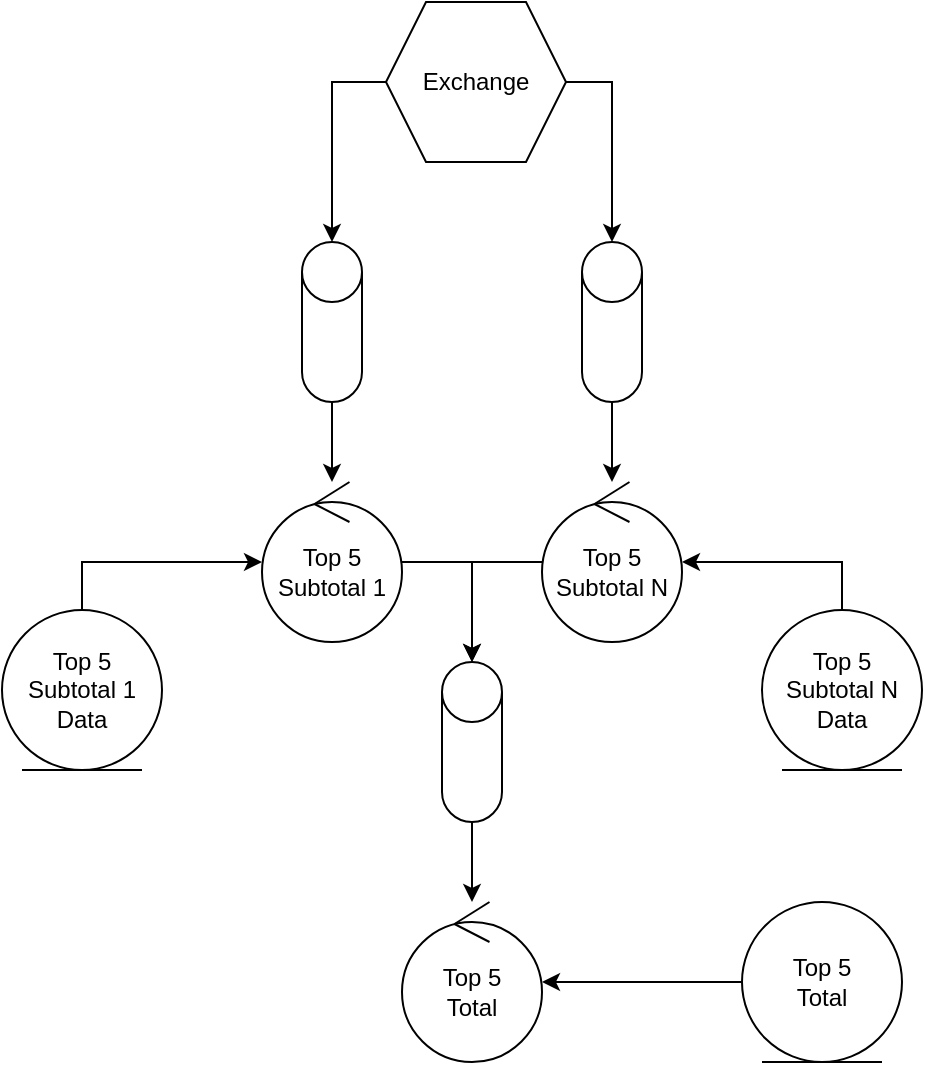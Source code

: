 <mxfile version="24.7.16">
  <diagram name="Page-1" id="cRWpz_PAS38rMKibEUz2">
    <mxGraphModel dx="1021" dy="593" grid="1" gridSize="10" guides="1" tooltips="1" connect="1" arrows="1" fold="1" page="1" pageScale="1" pageWidth="583" pageHeight="827" math="0" shadow="0">
      <root>
        <mxCell id="0" />
        <mxCell id="1" parent="0" />
        <mxCell id="aDrr3x9vKShk8wo-LBDL-30" style="edgeStyle=orthogonalEdgeStyle;rounded=0;orthogonalLoop=1;jettySize=auto;html=1;" edge="1" parent="1" source="aDrr3x9vKShk8wo-LBDL-11" target="aDrr3x9vKShk8wo-LBDL-22">
          <mxGeometry relative="1" as="geometry" />
        </mxCell>
        <mxCell id="aDrr3x9vKShk8wo-LBDL-11" value="Top 5&lt;div&gt;Subtotal 1&lt;/div&gt;" style="ellipse;shape=umlControl;whiteSpace=wrap;html=1;" vertex="1" parent="1">
          <mxGeometry x="140" y="270" width="70" height="80" as="geometry" />
        </mxCell>
        <mxCell id="aDrr3x9vKShk8wo-LBDL-31" style="edgeStyle=orthogonalEdgeStyle;rounded=0;orthogonalLoop=1;jettySize=auto;html=1;" edge="1" parent="1" source="aDrr3x9vKShk8wo-LBDL-12" target="aDrr3x9vKShk8wo-LBDL-22">
          <mxGeometry relative="1" as="geometry" />
        </mxCell>
        <mxCell id="aDrr3x9vKShk8wo-LBDL-12" value="Top 5&lt;div&gt;Subtotal N&lt;/div&gt;" style="ellipse;shape=umlControl;whiteSpace=wrap;html=1;" vertex="1" parent="1">
          <mxGeometry x="280" y="270" width="70" height="80" as="geometry" />
        </mxCell>
        <mxCell id="aDrr3x9vKShk8wo-LBDL-15" style="edgeStyle=orthogonalEdgeStyle;rounded=0;orthogonalLoop=1;jettySize=auto;html=1;" edge="1" parent="1" source="aDrr3x9vKShk8wo-LBDL-14" target="aDrr3x9vKShk8wo-LBDL-12">
          <mxGeometry relative="1" as="geometry">
            <Array as="points">
              <mxPoint x="430" y="310" />
            </Array>
          </mxGeometry>
        </mxCell>
        <mxCell id="aDrr3x9vKShk8wo-LBDL-14" value="Top 5&lt;br&gt;&lt;div&gt;&lt;span style=&quot;background-color: initial;&quot;&gt;Subtotal&lt;/span&gt;&amp;nbsp;N&lt;/div&gt;&lt;div&gt;Data&lt;/div&gt;" style="ellipse;shape=umlEntity;whiteSpace=wrap;html=1;" vertex="1" parent="1">
          <mxGeometry x="390" y="334" width="80" height="80" as="geometry" />
        </mxCell>
        <mxCell id="aDrr3x9vKShk8wo-LBDL-18" style="edgeStyle=orthogonalEdgeStyle;rounded=0;orthogonalLoop=1;jettySize=auto;html=1;" edge="1" parent="1" source="aDrr3x9vKShk8wo-LBDL-16" target="aDrr3x9vKShk8wo-LBDL-11">
          <mxGeometry relative="1" as="geometry">
            <Array as="points">
              <mxPoint x="50" y="310" />
            </Array>
          </mxGeometry>
        </mxCell>
        <mxCell id="aDrr3x9vKShk8wo-LBDL-16" value="Top 5&lt;br&gt;&lt;div&gt;&lt;span style=&quot;background-color: initial;&quot;&gt;Subtotal&lt;/span&gt;&amp;nbsp;1&lt;/div&gt;&lt;div&gt;Data&lt;/div&gt;" style="ellipse;shape=umlEntity;whiteSpace=wrap;html=1;" vertex="1" parent="1">
          <mxGeometry x="10" y="334" width="80" height="80" as="geometry" />
        </mxCell>
        <mxCell id="aDrr3x9vKShk8wo-LBDL-19" value="Top 5&lt;div&gt;Total&lt;/div&gt;" style="ellipse;shape=umlControl;whiteSpace=wrap;html=1;" vertex="1" parent="1">
          <mxGeometry x="210" y="480" width="70" height="80" as="geometry" />
        </mxCell>
        <mxCell id="aDrr3x9vKShk8wo-LBDL-21" style="edgeStyle=orthogonalEdgeStyle;rounded=0;orthogonalLoop=1;jettySize=auto;html=1;" edge="1" parent="1" source="aDrr3x9vKShk8wo-LBDL-20" target="aDrr3x9vKShk8wo-LBDL-19">
          <mxGeometry relative="1" as="geometry" />
        </mxCell>
        <mxCell id="aDrr3x9vKShk8wo-LBDL-20" value="Top 5&lt;div&gt;Total&lt;/div&gt;" style="ellipse;shape=umlEntity;whiteSpace=wrap;html=1;" vertex="1" parent="1">
          <mxGeometry x="380" y="480" width="80" height="80" as="geometry" />
        </mxCell>
        <mxCell id="aDrr3x9vKShk8wo-LBDL-25" style="edgeStyle=orthogonalEdgeStyle;rounded=0;orthogonalLoop=1;jettySize=auto;html=1;" edge="1" parent="1" source="aDrr3x9vKShk8wo-LBDL-22" target="aDrr3x9vKShk8wo-LBDL-19">
          <mxGeometry relative="1" as="geometry" />
        </mxCell>
        <mxCell id="aDrr3x9vKShk8wo-LBDL-22" value="" style="shape=cylinder3;whiteSpace=wrap;html=1;boundedLbl=1;backgroundOutline=1;size=15;" vertex="1" parent="1">
          <mxGeometry x="230" y="360" width="30" height="80" as="geometry" />
        </mxCell>
        <mxCell id="aDrr3x9vKShk8wo-LBDL-35" style="edgeStyle=orthogonalEdgeStyle;rounded=0;orthogonalLoop=1;jettySize=auto;html=1;" edge="1" parent="1" source="aDrr3x9vKShk8wo-LBDL-32" target="aDrr3x9vKShk8wo-LBDL-11">
          <mxGeometry relative="1" as="geometry" />
        </mxCell>
        <mxCell id="aDrr3x9vKShk8wo-LBDL-32" value="" style="shape=cylinder3;whiteSpace=wrap;html=1;boundedLbl=1;backgroundOutline=1;size=15;" vertex="1" parent="1">
          <mxGeometry x="160" y="150" width="30" height="80" as="geometry" />
        </mxCell>
        <mxCell id="aDrr3x9vKShk8wo-LBDL-34" style="edgeStyle=orthogonalEdgeStyle;rounded=0;orthogonalLoop=1;jettySize=auto;html=1;" edge="1" parent="1" source="aDrr3x9vKShk8wo-LBDL-33" target="aDrr3x9vKShk8wo-LBDL-12">
          <mxGeometry relative="1" as="geometry" />
        </mxCell>
        <mxCell id="aDrr3x9vKShk8wo-LBDL-33" value="" style="shape=cylinder3;whiteSpace=wrap;html=1;boundedLbl=1;backgroundOutline=1;size=15;" vertex="1" parent="1">
          <mxGeometry x="300" y="150" width="30" height="80" as="geometry" />
        </mxCell>
        <mxCell id="aDrr3x9vKShk8wo-LBDL-37" style="edgeStyle=orthogonalEdgeStyle;rounded=0;orthogonalLoop=1;jettySize=auto;html=1;" edge="1" parent="1" source="aDrr3x9vKShk8wo-LBDL-36" target="aDrr3x9vKShk8wo-LBDL-33">
          <mxGeometry relative="1" as="geometry" />
        </mxCell>
        <mxCell id="aDrr3x9vKShk8wo-LBDL-38" style="edgeStyle=orthogonalEdgeStyle;rounded=0;orthogonalLoop=1;jettySize=auto;html=1;" edge="1" parent="1" source="aDrr3x9vKShk8wo-LBDL-36" target="aDrr3x9vKShk8wo-LBDL-32">
          <mxGeometry relative="1" as="geometry" />
        </mxCell>
        <mxCell id="aDrr3x9vKShk8wo-LBDL-36" value="Exchange" style="shape=hexagon;perimeter=hexagonPerimeter2;whiteSpace=wrap;html=1;fixedSize=1;" vertex="1" parent="1">
          <mxGeometry x="202" y="30" width="90" height="80" as="geometry" />
        </mxCell>
      </root>
    </mxGraphModel>
  </diagram>
</mxfile>
